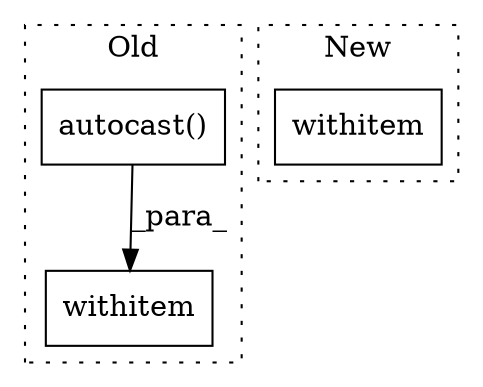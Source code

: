 digraph G {
subgraph cluster0 {
1 [label="autocast()" a="75" s="3925" l="15" shape="box"];
3 [label="withitem" a="49" s="3925" l="4" shape="box"];
label = "Old";
style="dotted";
}
subgraph cluster1 {
2 [label="withitem" a="49" s="4033" l="4" shape="box"];
label = "New";
style="dotted";
}
1 -> 3 [label="_para_"];
}